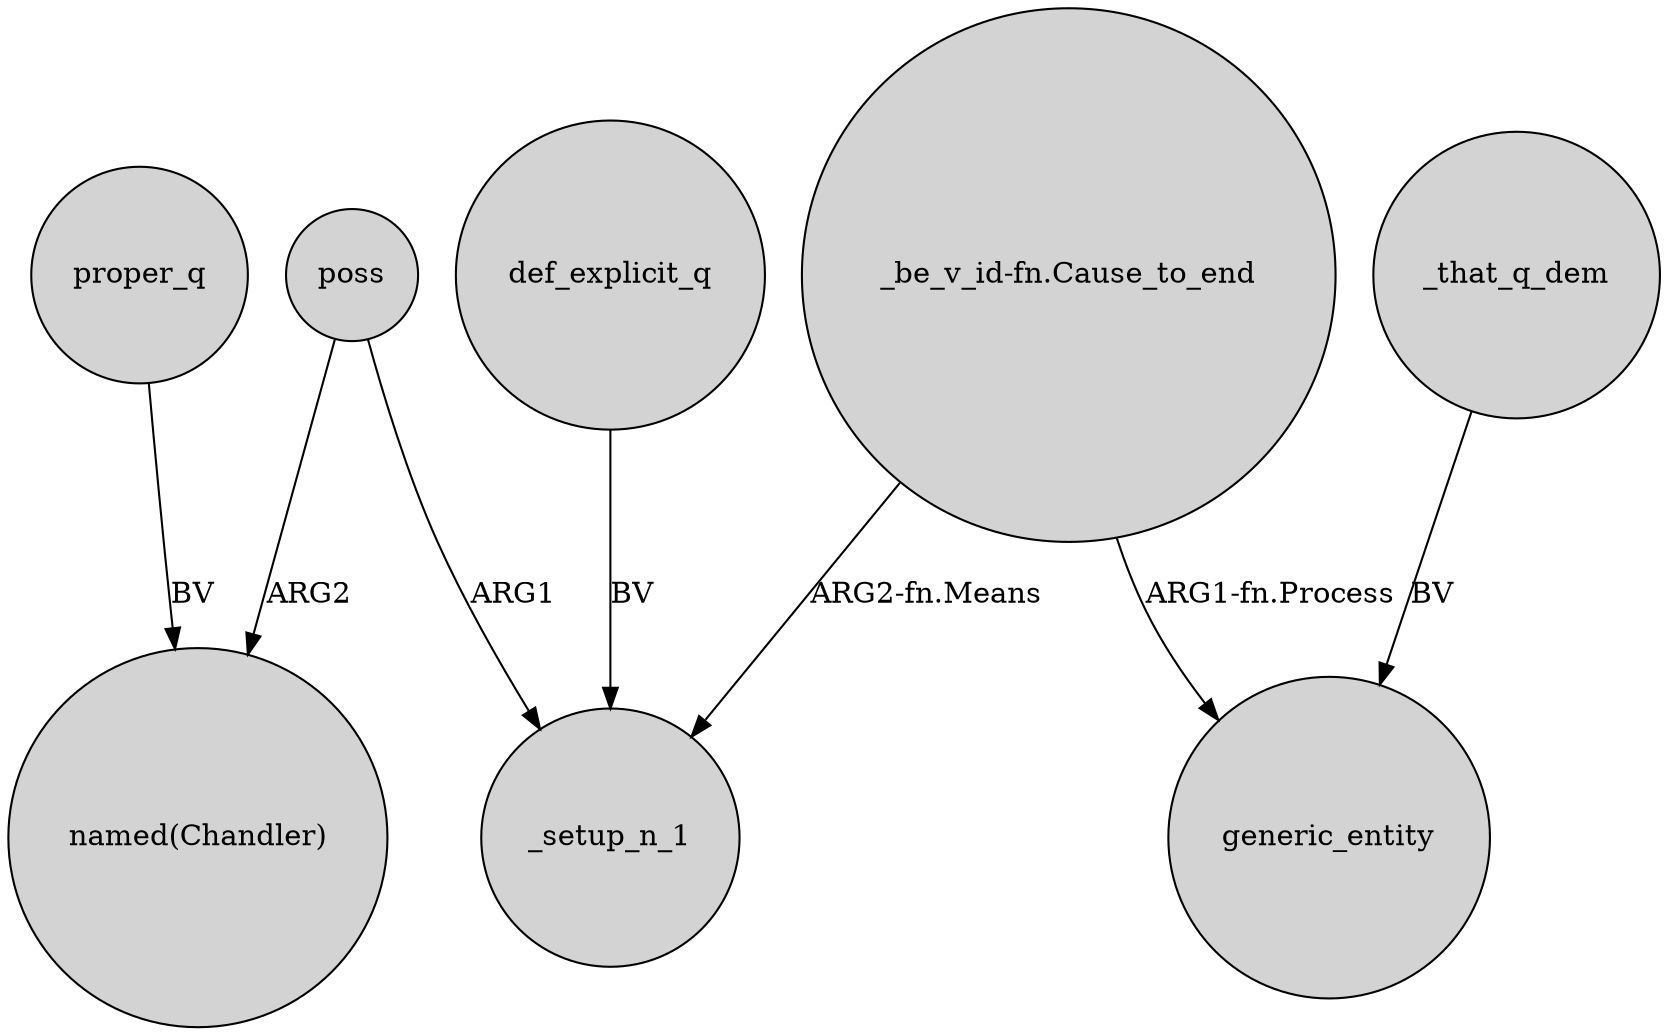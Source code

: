 digraph {
	node [shape=circle style=filled]
	poss -> "named(Chandler)" [label=ARG2]
	proper_q -> "named(Chandler)" [label=BV]
	"_be_v_id-fn.Cause_to_end" -> generic_entity [label="ARG1-fn.Process"]
	"_be_v_id-fn.Cause_to_end" -> _setup_n_1 [label="ARG2-fn.Means"]
	_that_q_dem -> generic_entity [label=BV]
	poss -> _setup_n_1 [label=ARG1]
	def_explicit_q -> _setup_n_1 [label=BV]
}
